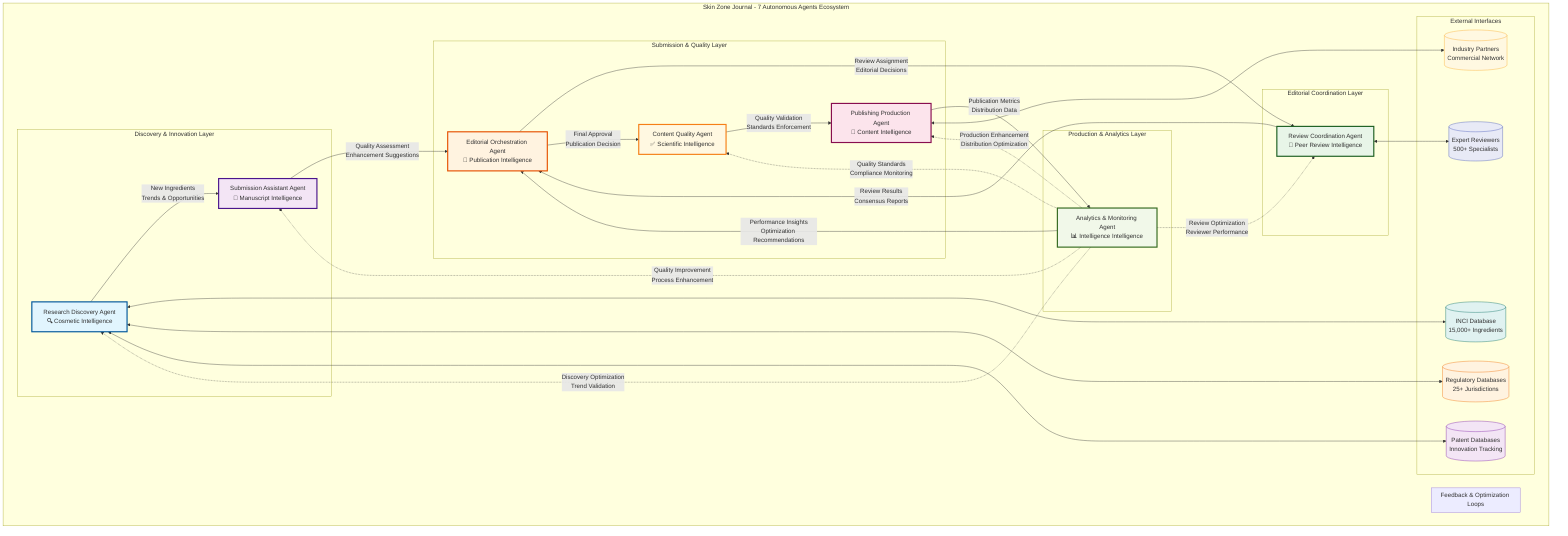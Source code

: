 graph TB
    subgraph "Skin Zone Journal - 7 Autonomous Agents Ecosystem"
        subgraph "Discovery & Innovation Layer"
            RDA[Research Discovery Agent<br/>🔍 Cosmetic Intelligence]
            RDA --> |New Ingredients<br/>Trends & Opportunities| SAA
        end
        
        subgraph "Submission & Quality Layer"
            SAA[Submission Assistant Agent<br/>📝 Manuscript Intelligence]
            CQA[Content Quality Agent<br/>✅ Scientific Intelligence]
            SAA --> |Quality Assessment<br/>Enhancement Suggestions| EOA
            CQA --> |Quality Validation<br/>Standards Enforcement| PPA
        end
        
        subgraph "Editorial Coordination Layer"
            EOA[Editorial Orchestration Agent<br/>🎯 Publication Intelligence]
            RCA[Review Coordination Agent<br/>👥 Peer Review Intelligence]
            EOA --> |Review Assignment<br/>Editorial Decisions| RCA
            RCA --> |Review Results<br/>Consensus Reports| EOA
            EOA --> |Final Approval<br/>Publication Decision| CQA
        end
        
        subgraph "Production & Analytics Layer"
            PPA[Publishing Production Agent<br/>🚀 Content Intelligence]
            AMA[Analytics & Monitoring Agent<br/>📊 Intelligence Intelligence]
            PPA --> |Publication Metrics<br/>Distribution Data| AMA
            AMA --> |Performance Insights<br/>Optimization Recommendations| EOA
        end
        
        subgraph "Feedback & Optimization Loops"
            AMA -.-> |Discovery Optimization<br/>Trend Validation| RDA
            AMA -.-> |Quality Improvement<br/>Process Enhancement| SAA
            AMA -.-> |Review Optimization<br/>Reviewer Performance| RCA
            AMA -.-> |Production Enhancement<br/>Distribution Optimization| PPA
            AMA -.-> |Quality Standards<br/>Compliance Monitoring| CQA
        end
        
        subgraph "External Interfaces"
            INCI[(INCI Database<br/>15,000+ Ingredients)]
            REG[(Regulatory Databases<br/>25+ Jurisdictions)]
            PAT[(Patent Databases<br/>Innovation Tracking)]
            REV[(Expert Reviewers<br/>500+ Specialists)]
            IND[(Industry Partners<br/>Commercial Network)]
            
            RDA <--> INCI
            RDA <--> REG
            RDA <--> PAT
            RCA <--> REV
            PPA <--> IND
        end
    end
    
    %% Styling for different agent types
    style RDA fill:#e1f5fe,stroke:#01579b,stroke-width:3px
    style SAA fill:#f3e5f5,stroke:#4a148c,stroke-width:3px
    style EOA fill:#fff3e0,stroke:#e65100,stroke-width:3px
    style RCA fill:#e8f5e8,stroke:#1b5e20,stroke-width:3px
    style CQA fill:#fff8e1,stroke:#f57f17,stroke-width:3px
    style PPA fill:#fce4ec,stroke:#880e4f,stroke-width:3px
    style AMA fill:#f1f8e9,stroke:#33691e,stroke-width:3px
    
    %% External database styling
    style INCI fill:#e0f2f1,stroke:#00695c
    style REG fill:#fff3e0,stroke:#ef6c00
    style PAT fill:#f3e5f5,stroke:#7b1fa2
    style REV fill:#e8eaf6,stroke:#3f51b5
    style IND fill:#fff8e1,stroke:#f9a825